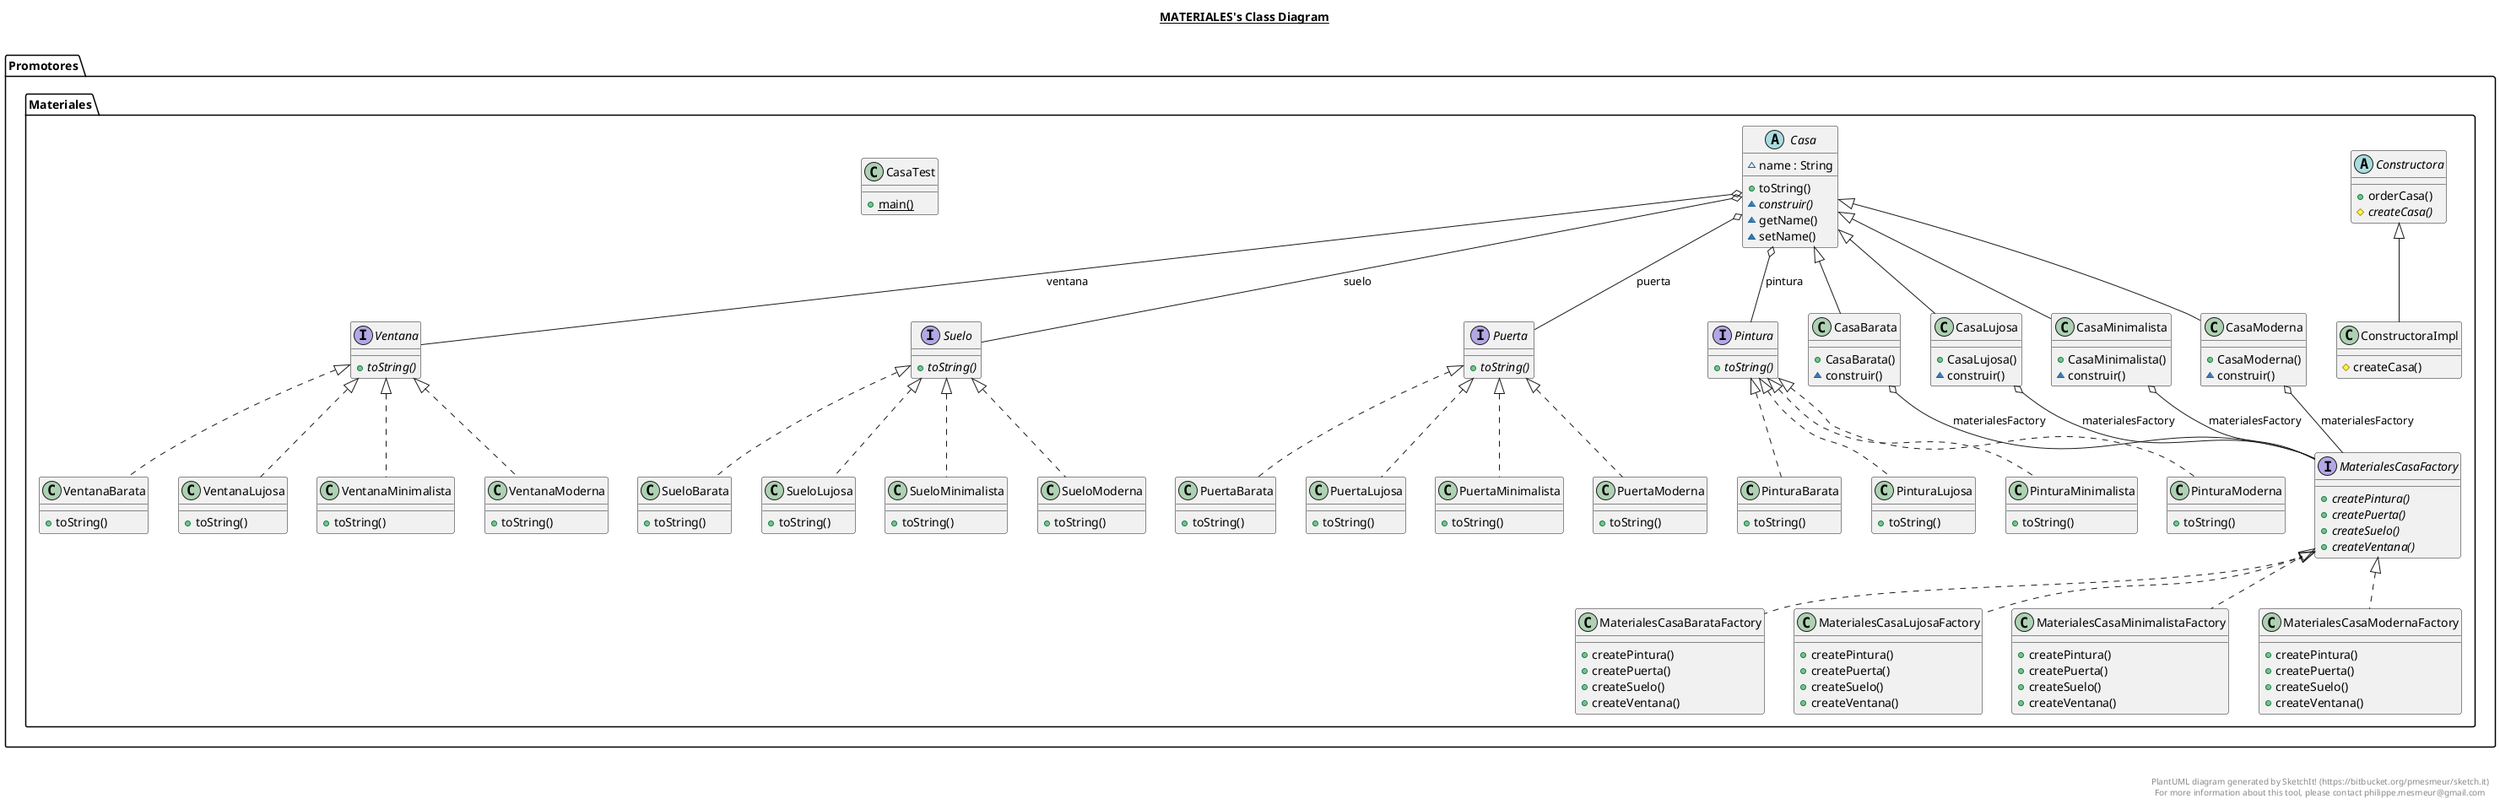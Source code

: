 @startuml

title __MATERIALES's Class Diagram__\n

  namespace Promotores.Materiales {
    abstract class Promotores.Materiales.Casa {
        ~ name : String
        + toString()
        {abstract} ~ construir()
        ~ getName()
        ~ setName()
    }
  }
  

  namespace Promotores.Materiales {
    class Promotores.Materiales.CasaBarata {
        + CasaBarata()
        ~ construir()
    }
  }
  

  namespace Promotores.Materiales {
    class Promotores.Materiales.CasaLujosa {
        + CasaLujosa()
        ~ construir()
    }
  }
  

  namespace Promotores.Materiales {
    class Promotores.Materiales.CasaMinimalista {
        + CasaMinimalista()
        ~ construir()
    }
  }
  

  namespace Promotores.Materiales {
    class Promotores.Materiales.CasaModerna {
        + CasaModerna()
        ~ construir()
    }
  }
  

  namespace Promotores.Materiales {
    class Promotores.Materiales.CasaTest {
        {static} + main()
    }
  }
  

  namespace Promotores.Materiales {
    abstract class Promotores.Materiales.Constructora {
        + orderCasa()
        {abstract} # createCasa()
    }
  }
  

  namespace Promotores.Materiales {
    class Promotores.Materiales.ConstructoraImpl {
        # createCasa()
    }
  }
  

  namespace Promotores.Materiales {
    class Promotores.Materiales.MaterialesCasaBarataFactory {
        + createPintura()
        + createPuerta()
        + createSuelo()
        + createVentana()
    }
  }
  

  namespace Promotores.Materiales {
    interface Promotores.Materiales.MaterialesCasaFactory {
        {abstract} + createPintura()
        {abstract} + createPuerta()
        {abstract} + createSuelo()
        {abstract} + createVentana()
    }
  }
  

  namespace Promotores.Materiales {
    class Promotores.Materiales.MaterialesCasaLujosaFactory {
        + createPintura()
        + createPuerta()
        + createSuelo()
        + createVentana()
    }
  }
  

  namespace Promotores.Materiales {
    class Promotores.Materiales.MaterialesCasaMinimalistaFactory {
        + createPintura()
        + createPuerta()
        + createSuelo()
        + createVentana()
    }
  }
  

  namespace Promotores.Materiales {
    class Promotores.Materiales.MaterialesCasaModernaFactory {
        + createPintura()
        + createPuerta()
        + createSuelo()
        + createVentana()
    }
  }
  

  namespace Promotores.Materiales {
    interface Promotores.Materiales.Pintura {
        {abstract} + toString()
    }
  }
  

  namespace Promotores.Materiales {
    class Promotores.Materiales.PinturaBarata {
        + toString()
    }
  }
  

  namespace Promotores.Materiales {
    class Promotores.Materiales.PinturaLujosa {
        + toString()
    }
  }
  

  namespace Promotores.Materiales {
    class Promotores.Materiales.PinturaMinimalista {
        + toString()
    }
  }
  

  namespace Promotores.Materiales {
    class Promotores.Materiales.PinturaModerna {
        + toString()
    }
  }
  

  namespace Promotores.Materiales {
    interface Promotores.Materiales.Puerta {
        {abstract} + toString()
    }
  }
  

  namespace Promotores.Materiales {
    class Promotores.Materiales.PuertaBarata {
        + toString()
    }
  }
  

  namespace Promotores.Materiales {
    class Promotores.Materiales.PuertaLujosa {
        + toString()
    }
  }
  

  namespace Promotores.Materiales {
    class Promotores.Materiales.PuertaMinimalista {
        + toString()
    }
  }
  

  namespace Promotores.Materiales {
    class Promotores.Materiales.PuertaModerna {
        + toString()
    }
  }
  

  namespace Promotores.Materiales {
    interface Promotores.Materiales.Suelo {
        {abstract} + toString()
    }
  }
  

  namespace Promotores.Materiales {
    class Promotores.Materiales.SueloBarata {
        + toString()
    }
  }
  

  namespace Promotores.Materiales {
    class Promotores.Materiales.SueloLujosa {
        + toString()
    }
  }
  

  namespace Promotores.Materiales {
    class Promotores.Materiales.SueloMinimalista {
        + toString()
    }
  }
  

  namespace Promotores.Materiales {
    class Promotores.Materiales.SueloModerna {
        + toString()
    }
  }
  

  namespace Promotores.Materiales {
    interface Promotores.Materiales.Ventana {
        {abstract} + toString()
    }
  }
  

  namespace Promotores.Materiales {
    class Promotores.Materiales.VentanaBarata {
        + toString()
    }
  }
  

  namespace Promotores.Materiales {
    class Promotores.Materiales.VentanaLujosa {
        + toString()
    }
  }
  

  namespace Promotores.Materiales {
    class Promotores.Materiales.VentanaMinimalista {
        + toString()
    }
  }
  

  namespace Promotores.Materiales {
    class Promotores.Materiales.VentanaModerna {
        + toString()
    }
  }
  

  Promotores.Materiales.Casa o-- Promotores.Materiales.Pintura : pintura
  Promotores.Materiales.Casa o-- Promotores.Materiales.Puerta : puerta
  Promotores.Materiales.Casa o-- Promotores.Materiales.Suelo : suelo
  Promotores.Materiales.Casa o-- Promotores.Materiales.Ventana : ventana
  Promotores.Materiales.CasaBarata -up-|> Promotores.Materiales.Casa
  Promotores.Materiales.CasaBarata o-- Promotores.Materiales.MaterialesCasaFactory : materialesFactory
  Promotores.Materiales.CasaLujosa -up-|> Promotores.Materiales.Casa
  Promotores.Materiales.CasaLujosa o-- Promotores.Materiales.MaterialesCasaFactory : materialesFactory
  Promotores.Materiales.CasaMinimalista -up-|> Promotores.Materiales.Casa
  Promotores.Materiales.CasaMinimalista o-- Promotores.Materiales.MaterialesCasaFactory : materialesFactory
  Promotores.Materiales.CasaModerna -up-|> Promotores.Materiales.Casa
  Promotores.Materiales.CasaModerna o-- Promotores.Materiales.MaterialesCasaFactory : materialesFactory
  Promotores.Materiales.ConstructoraImpl -up-|> Promotores.Materiales.Constructora
  Promotores.Materiales.MaterialesCasaBarataFactory .up.|> Promotores.Materiales.MaterialesCasaFactory
  Promotores.Materiales.MaterialesCasaLujosaFactory .up.|> Promotores.Materiales.MaterialesCasaFactory
  Promotores.Materiales.MaterialesCasaMinimalistaFactory .up.|> Promotores.Materiales.MaterialesCasaFactory
  Promotores.Materiales.MaterialesCasaModernaFactory .up.|> Promotores.Materiales.MaterialesCasaFactory
  Promotores.Materiales.PinturaBarata .up.|> Promotores.Materiales.Pintura
  Promotores.Materiales.PinturaLujosa .up.|> Promotores.Materiales.Pintura
  Promotores.Materiales.PinturaMinimalista .up.|> Promotores.Materiales.Pintura
  Promotores.Materiales.PinturaModerna .up.|> Promotores.Materiales.Pintura
  Promotores.Materiales.PuertaBarata .up.|> Promotores.Materiales.Puerta
  Promotores.Materiales.PuertaLujosa .up.|> Promotores.Materiales.Puerta
  Promotores.Materiales.PuertaMinimalista .up.|> Promotores.Materiales.Puerta
  Promotores.Materiales.PuertaModerna .up.|> Promotores.Materiales.Puerta
  Promotores.Materiales.SueloBarata .up.|> Promotores.Materiales.Suelo
  Promotores.Materiales.SueloLujosa .up.|> Promotores.Materiales.Suelo
  Promotores.Materiales.SueloMinimalista .up.|> Promotores.Materiales.Suelo
  Promotores.Materiales.SueloModerna .up.|> Promotores.Materiales.Suelo
  Promotores.Materiales.VentanaBarata .up.|> Promotores.Materiales.Ventana
  Promotores.Materiales.VentanaLujosa .up.|> Promotores.Materiales.Ventana
  Promotores.Materiales.VentanaMinimalista .up.|> Promotores.Materiales.Ventana
  Promotores.Materiales.VentanaModerna .up.|> Promotores.Materiales.Ventana


right footer


PlantUML diagram generated by SketchIt! (https://bitbucket.org/pmesmeur/sketch.it)
For more information about this tool, please contact philippe.mesmeur@gmail.com
endfooter

@enduml
